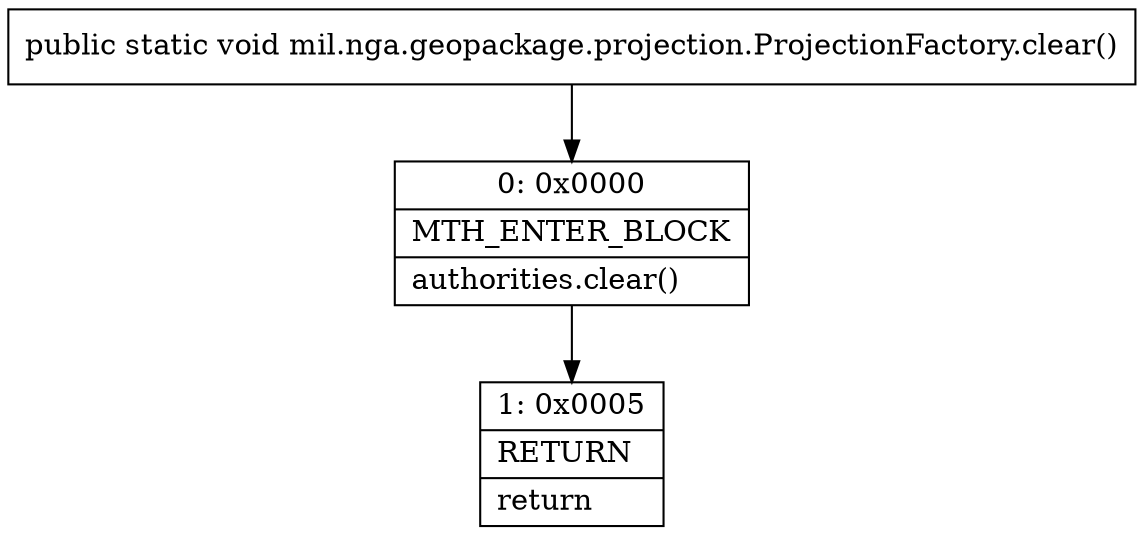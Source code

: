 digraph "CFG formil.nga.geopackage.projection.ProjectionFactory.clear()V" {
Node_0 [shape=record,label="{0\:\ 0x0000|MTH_ENTER_BLOCK\l|authorities.clear()\l}"];
Node_1 [shape=record,label="{1\:\ 0x0005|RETURN\l|return\l}"];
MethodNode[shape=record,label="{public static void mil.nga.geopackage.projection.ProjectionFactory.clear() }"];
MethodNode -> Node_0;
Node_0 -> Node_1;
}

